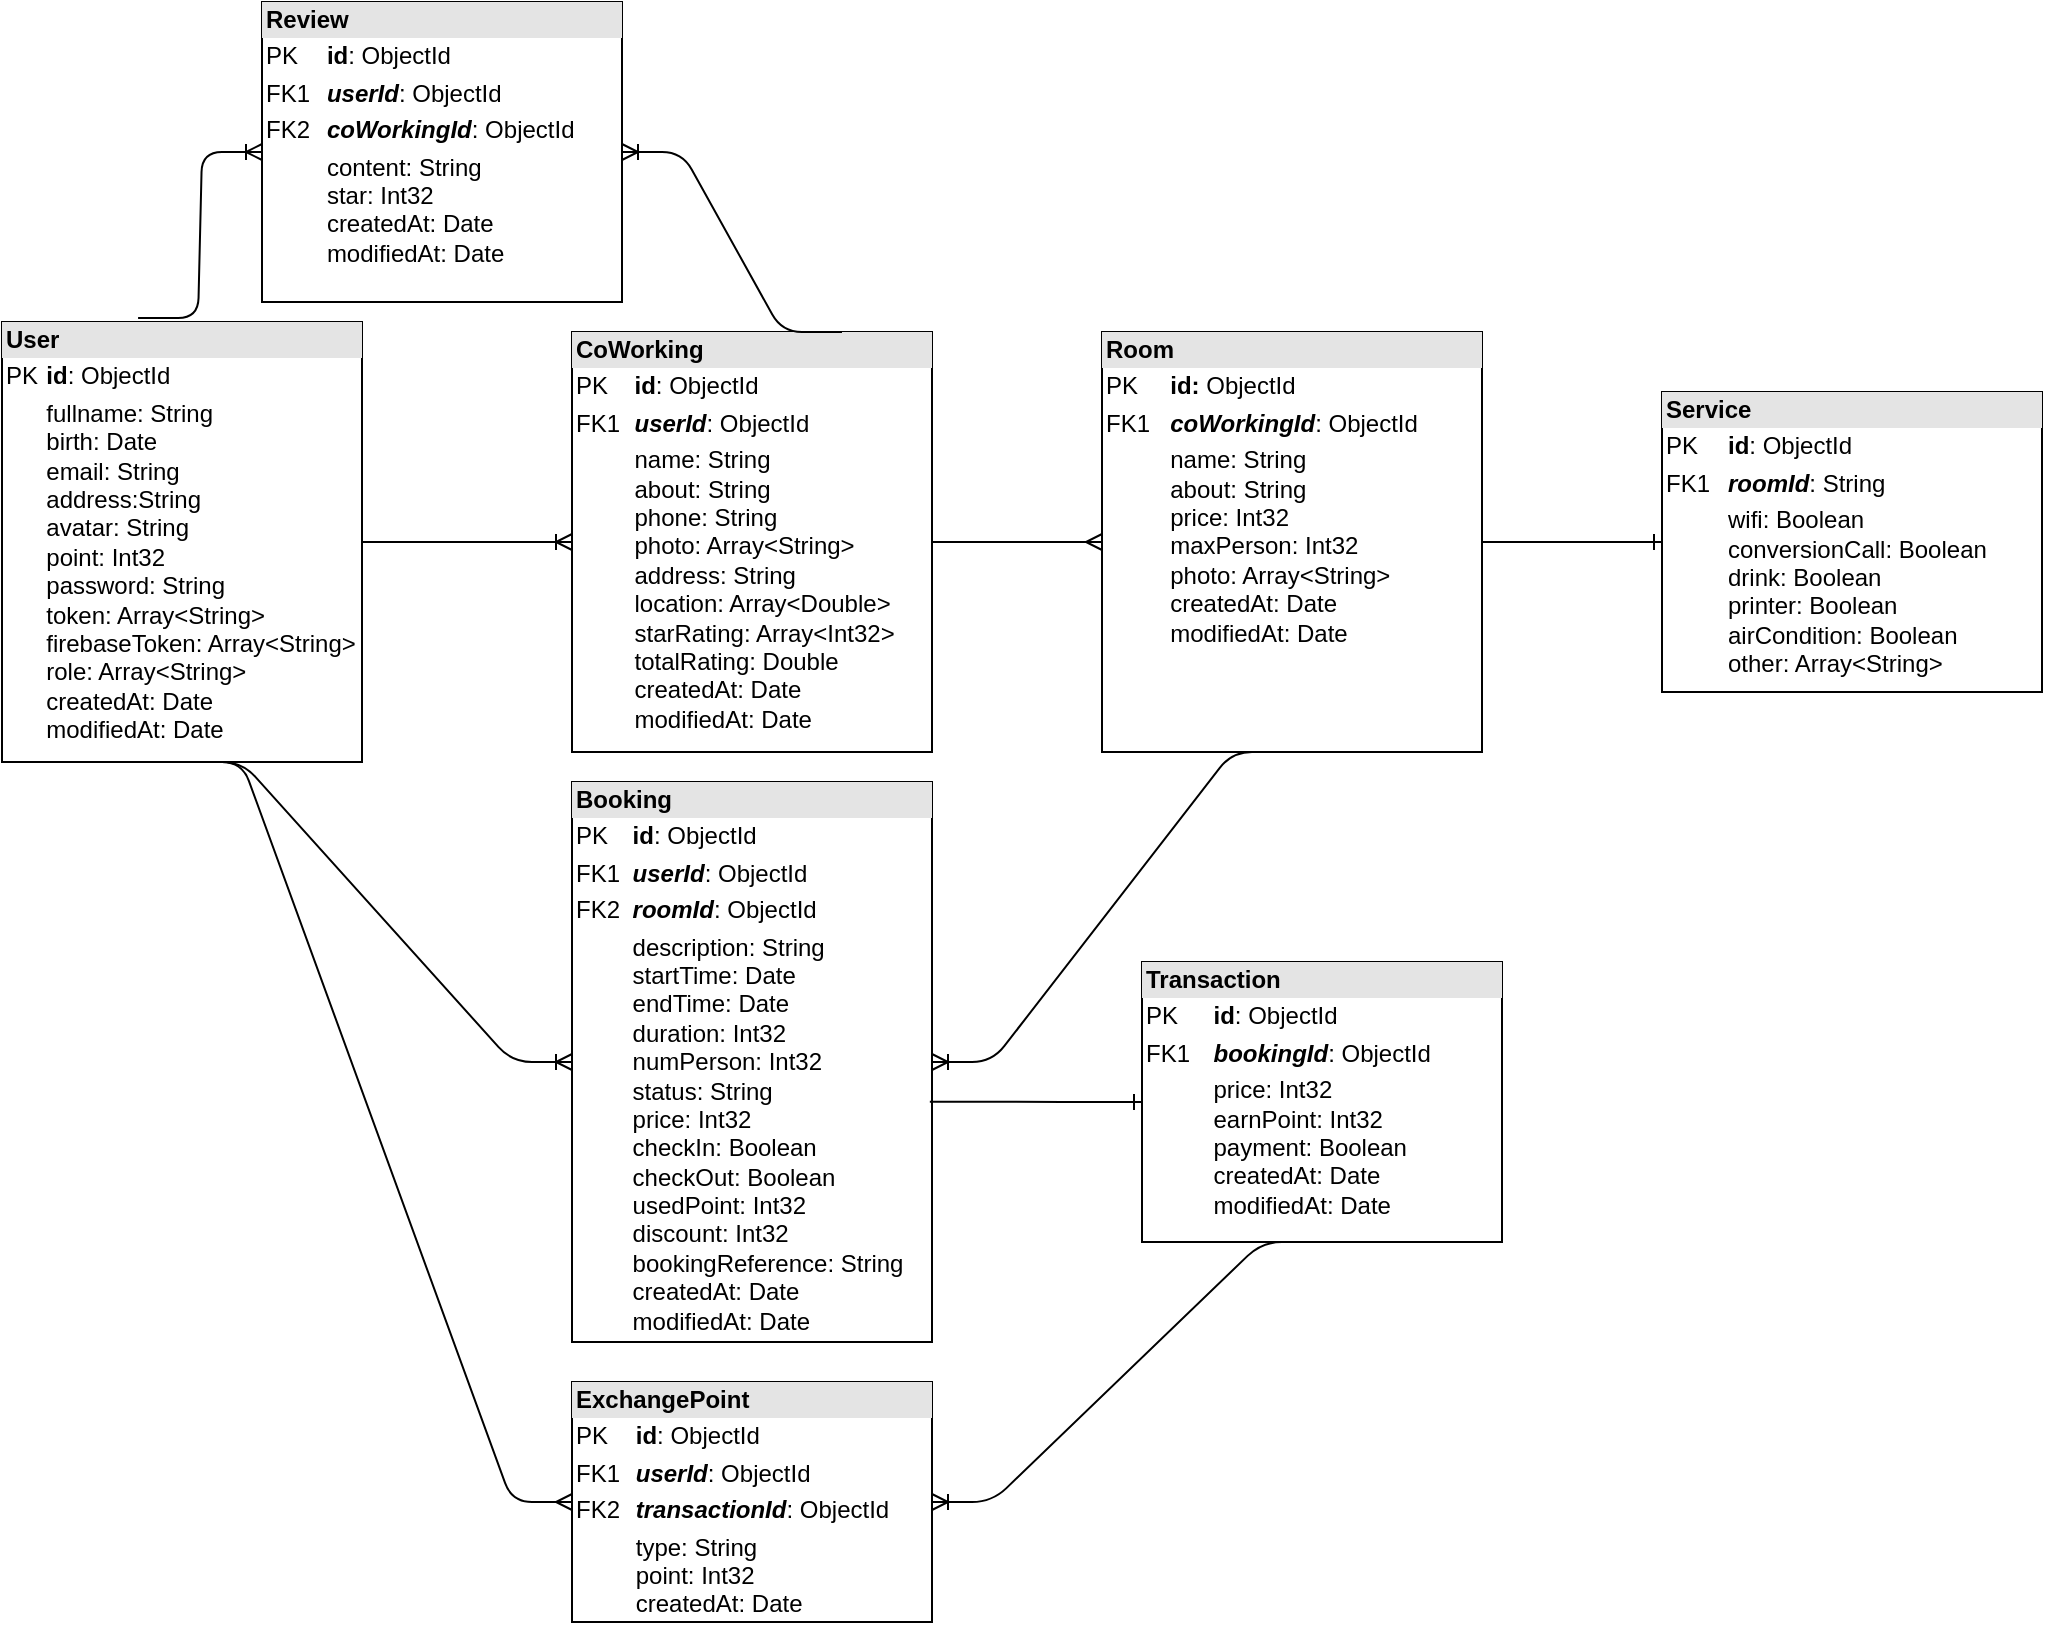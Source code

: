 <mxfile version="14.1.8" type="github">
  <diagram id="R2lEEEUBdFMjLlhIrx00" name="Page-1">
    <mxGraphModel dx="2272" dy="1904" grid="1" gridSize="10" guides="1" tooltips="1" connect="1" arrows="1" fold="1" page="1" pageScale="1" pageWidth="850" pageHeight="1100" math="0" shadow="0" extFonts="Permanent Marker^https://fonts.googleapis.com/css?family=Permanent+Marker">
      <root>
        <mxCell id="0" />
        <mxCell id="1" parent="0" />
        <mxCell id="uFh9z6F1MRZXEkdcedLP-1" value="&lt;div style=&quot;box-sizing: border-box ; width: 100% ; background: #e4e4e4 ; padding: 2px&quot;&gt;&lt;b&gt;User&lt;/b&gt;&lt;br&gt;&lt;/div&gt;&lt;table style=&quot;width: 100% ; font-size: 1em&quot; cellspacing=&quot;0&quot; cellpadding=&quot;2&quot;&gt;&lt;tbody&gt;&lt;tr&gt;&lt;td&gt;PK&lt;/td&gt;&lt;td&gt;&lt;b&gt;id&lt;/b&gt;: ObjectId&lt;br&gt;&lt;/td&gt;&lt;/tr&gt;&lt;tr&gt;&lt;td&gt;&lt;br&gt;&lt;/td&gt;&lt;td&gt;fullname: String&lt;br&gt;birth: Date&lt;br&gt;email: String&lt;br&gt;address:String&lt;br&gt;avatar: String&lt;br&gt;point: Int32&lt;br&gt;password: String&lt;br&gt;token: Array&amp;lt;String&amp;gt;&lt;br&gt;firebaseToken: Array&amp;lt;String&amp;gt;&lt;br&gt;role: Array&amp;lt;String&amp;gt;&lt;br&gt;createdAt: Date&lt;br&gt;modifiedAt: Date&lt;br&gt;&lt;br&gt;&lt;br&gt;&lt;/td&gt;&lt;/tr&gt;&lt;tr&gt;&lt;td&gt;&lt;br&gt;&lt;/td&gt;&lt;td&gt;&lt;br&gt;&lt;/td&gt;&lt;/tr&gt;&lt;/tbody&gt;&lt;/table&gt;" style="verticalAlign=top;align=left;overflow=fill;html=1;" parent="1" vertex="1">
          <mxGeometry x="-680" y="110" width="180" height="220" as="geometry" />
        </mxCell>
        <mxCell id="uFh9z6F1MRZXEkdcedLP-2" value="&lt;div style=&quot;box-sizing: border-box ; width: 100% ; background: #e4e4e4 ; padding: 2px&quot;&gt;&lt;b&gt;CoWorking&lt;/b&gt;&lt;/div&gt;&lt;table style=&quot;width: 100% ; font-size: 1em&quot; cellspacing=&quot;0&quot; cellpadding=&quot;2&quot;&gt;&lt;tbody&gt;&lt;tr&gt;&lt;td&gt;PK&lt;/td&gt;&lt;td&gt;&lt;b&gt;id&lt;/b&gt;: ObjectId&lt;br&gt;&lt;/td&gt;&lt;/tr&gt;&lt;tr&gt;&lt;td&gt;FK1&lt;/td&gt;&lt;td&gt;&lt;b&gt;&lt;i&gt;userId&lt;/i&gt;&lt;/b&gt;: ObjectId&lt;br&gt;&lt;/td&gt;&lt;/tr&gt;&lt;tr&gt;&lt;td&gt;&lt;br&gt;&lt;/td&gt;&lt;td&gt;name: String&lt;br&gt;about: String&lt;br&gt;phone: String&lt;br&gt;photo: Array&amp;lt;String&amp;gt;&lt;br&gt;address: String&lt;br&gt;location: Array&amp;lt;Double&amp;gt;&lt;br&gt;starRating: Array&amp;lt;Int32&amp;gt;&lt;br&gt;totalRating: Double&lt;br&gt;createdAt: Date&lt;br&gt;modifiedAt: Date&lt;br&gt;&lt;br&gt;&lt;/td&gt;&lt;/tr&gt;&lt;/tbody&gt;&lt;/table&gt;" style="verticalAlign=top;align=left;overflow=fill;html=1;fillColor=#ffffff;gradientColor=none;" parent="1" vertex="1">
          <mxGeometry x="-395" y="115" width="180" height="210" as="geometry" />
        </mxCell>
        <mxCell id="uFh9z6F1MRZXEkdcedLP-3" value="&lt;div style=&quot;box-sizing: border-box ; width: 100% ; background: #e4e4e4 ; padding: 2px&quot;&gt;&lt;b&gt;Room&lt;/b&gt;&lt;/div&gt;&lt;table style=&quot;width: 100% ; font-size: 1em&quot; cellspacing=&quot;0&quot; cellpadding=&quot;2&quot;&gt;&lt;tbody&gt;&lt;tr&gt;&lt;td&gt;PK&lt;/td&gt;&lt;td&gt;&lt;b&gt;id: &lt;/b&gt;ObjectId&lt;br&gt;&lt;b&gt;&lt;/b&gt;&lt;/td&gt;&lt;/tr&gt;&lt;tr&gt;&lt;td&gt;FK1&lt;/td&gt;&lt;td&gt;&lt;i&gt;&lt;b&gt;coWorkingId&lt;/b&gt;&lt;/i&gt;: ObjectId&lt;br&gt;&lt;/td&gt;&lt;/tr&gt;&lt;tr&gt;&lt;td&gt;&lt;br&gt;&lt;/td&gt;&lt;td&gt;name: String&lt;br&gt;about: String&lt;br&gt;price: Int32&lt;br&gt;maxPerson: Int32&lt;br&gt;photo: Array&amp;lt;String&amp;gt;&lt;br&gt;createdAt: Date&lt;br&gt;modifiedAt: Date&lt;br&gt;&lt;br&gt;&lt;/td&gt;&lt;/tr&gt;&lt;/tbody&gt;&lt;/table&gt;" style="verticalAlign=top;align=left;overflow=fill;html=1;fillColor=#ffffff;gradientColor=none;" parent="1" vertex="1">
          <mxGeometry x="-130" y="115" width="190" height="210" as="geometry" />
        </mxCell>
        <mxCell id="uFh9z6F1MRZXEkdcedLP-16" value="" style="edgeStyle=entityRelationEdgeStyle;fontSize=12;html=1;endArrow=ERoneToMany;" parent="1" source="uFh9z6F1MRZXEkdcedLP-1" target="uFh9z6F1MRZXEkdcedLP-2" edge="1">
          <mxGeometry width="100" height="100" relative="1" as="geometry">
            <mxPoint x="-360" y="470" as="sourcePoint" />
            <mxPoint x="-260" y="370" as="targetPoint" />
          </mxGeometry>
        </mxCell>
        <mxCell id="uFh9z6F1MRZXEkdcedLP-17" value="" style="edgeStyle=entityRelationEdgeStyle;fontSize=12;html=1;endArrow=ERmany;" parent="1" source="uFh9z6F1MRZXEkdcedLP-2" target="uFh9z6F1MRZXEkdcedLP-3" edge="1">
          <mxGeometry width="100" height="100" relative="1" as="geometry">
            <mxPoint x="-360" y="470" as="sourcePoint" />
            <mxPoint x="-260" y="370" as="targetPoint" />
          </mxGeometry>
        </mxCell>
        <mxCell id="uFh9z6F1MRZXEkdcedLP-31" value="&lt;div style=&quot;box-sizing: border-box ; width: 100% ; background: #e4e4e4 ; padding: 2px&quot;&gt;&lt;b&gt;Service&lt;/b&gt;&lt;/div&gt;&lt;table style=&quot;width: 100% ; font-size: 1em&quot; cellspacing=&quot;0&quot; cellpadding=&quot;2&quot;&gt;&lt;tbody&gt;&lt;tr&gt;&lt;td&gt;PK&lt;/td&gt;&lt;td&gt;&lt;b&gt;id&lt;/b&gt;: ObjectId&lt;br&gt;&lt;/td&gt;&lt;/tr&gt;&lt;tr&gt;&lt;td&gt;FK1&lt;/td&gt;&lt;td&gt;&lt;i&gt;&lt;b&gt;roomId&lt;/b&gt;&lt;/i&gt;: String&lt;br&gt;&lt;/td&gt;&lt;/tr&gt;&lt;tr&gt;&lt;td&gt;&lt;br&gt;&lt;/td&gt;&lt;td&gt;wifi: Boolean&lt;br&gt;conversionCall: Boolean&lt;br&gt;drink: Boolean&lt;br&gt;printer: Boolean&lt;br&gt;airCondition: Boolean&lt;br&gt;other: Array&amp;lt;String&amp;gt;&lt;br&gt;&lt;br&gt;&lt;/td&gt;&lt;/tr&gt;&lt;/tbody&gt;&lt;/table&gt;" style="verticalAlign=top;align=left;overflow=fill;html=1;" parent="1" vertex="1">
          <mxGeometry x="150" y="145" width="190" height="150" as="geometry" />
        </mxCell>
        <mxCell id="uFh9z6F1MRZXEkdcedLP-32" value="" style="edgeStyle=entityRelationEdgeStyle;fontSize=12;html=1;endArrow=ERone;endFill=1;" parent="1" source="uFh9z6F1MRZXEkdcedLP-3" target="uFh9z6F1MRZXEkdcedLP-31" edge="1">
          <mxGeometry width="100" height="100" relative="1" as="geometry">
            <mxPoint x="-90" y="450" as="sourcePoint" />
            <mxPoint x="200" y="340" as="targetPoint" />
          </mxGeometry>
        </mxCell>
        <mxCell id="uFh9z6F1MRZXEkdcedLP-33" value="&lt;div style=&quot;box-sizing: border-box ; width: 100% ; background: #e4e4e4 ; padding: 2px&quot;&gt;&lt;b&gt;Review&lt;/b&gt;&lt;/div&gt;&lt;table style=&quot;width: 100% ; font-size: 1em&quot; cellspacing=&quot;0&quot; cellpadding=&quot;2&quot;&gt;&lt;tbody&gt;&lt;tr&gt;&lt;td&gt;PK&lt;/td&gt;&lt;td&gt;&lt;b&gt;id&lt;/b&gt;: ObjectId&lt;br&gt;&lt;/td&gt;&lt;/tr&gt;&lt;tr&gt;&lt;td&gt;FK1&lt;/td&gt;&lt;td&gt;&lt;i&gt;&lt;b&gt;userId&lt;/b&gt;&lt;/i&gt;: ObjectId&lt;br&gt;&lt;/td&gt;&lt;/tr&gt;&lt;tr&gt;&lt;td&gt;FK2&lt;br&gt;&lt;/td&gt;&lt;td&gt;&lt;i&gt;&lt;b&gt;coWorkingId&lt;/b&gt;&lt;/i&gt;: ObjectId&lt;br&gt;&lt;/td&gt;&lt;/tr&gt;&lt;tr&gt;&lt;td&gt;&lt;br&gt;&lt;/td&gt;&lt;td&gt;content: String&lt;br&gt;star: Int32&lt;br&gt;createdAt: Date&lt;br&gt;modifiedAt: Date&lt;br&gt;&lt;br&gt;&lt;/td&gt;&lt;/tr&gt;&lt;/tbody&gt;&lt;/table&gt;" style="verticalAlign=top;align=left;overflow=fill;html=1;" parent="1" vertex="1">
          <mxGeometry x="-550" y="-50" width="180" height="150" as="geometry" />
        </mxCell>
        <mxCell id="uFh9z6F1MRZXEkdcedLP-34" value="" style="edgeStyle=entityRelationEdgeStyle;fontSize=12;html=1;endArrow=ERoneToMany;entryX=0;entryY=0.5;entryDx=0;entryDy=0;exitX=0.378;exitY=-0.009;exitDx=0;exitDy=0;exitPerimeter=0;" parent="1" source="uFh9z6F1MRZXEkdcedLP-1" target="uFh9z6F1MRZXEkdcedLP-33" edge="1">
          <mxGeometry width="100" height="100" relative="1" as="geometry">
            <mxPoint x="-580" y="130" as="sourcePoint" />
            <mxPoint x="-480" y="30" as="targetPoint" />
          </mxGeometry>
        </mxCell>
        <mxCell id="uFh9z6F1MRZXEkdcedLP-36" value="" style="edgeStyle=entityRelationEdgeStyle;fontSize=12;html=1;endArrow=ERoneToMany;exitX=0.75;exitY=0;exitDx=0;exitDy=0;" parent="1" source="uFh9z6F1MRZXEkdcedLP-2" target="uFh9z6F1MRZXEkdcedLP-33" edge="1">
          <mxGeometry width="100" height="100" relative="1" as="geometry">
            <mxPoint x="-200" y="180" as="sourcePoint" />
            <mxPoint x="-100" y="80" as="targetPoint" />
          </mxGeometry>
        </mxCell>
        <mxCell id="uFh9z6F1MRZXEkdcedLP-37" value="&lt;div style=&quot;box-sizing: border-box ; width: 100% ; background: #e4e4e4 ; padding: 2px&quot;&gt;&lt;b&gt;Booking&lt;/b&gt;&lt;/div&gt;&lt;table style=&quot;width: 100% ; font-size: 1em&quot; cellspacing=&quot;0&quot; cellpadding=&quot;2&quot;&gt;&lt;tbody&gt;&lt;tr&gt;&lt;td&gt;PK&lt;/td&gt;&lt;td&gt;&lt;b&gt;id&lt;/b&gt;: ObjectId&lt;br&gt;&lt;/td&gt;&lt;/tr&gt;&lt;tr&gt;&lt;td&gt;FK1&lt;/td&gt;&lt;td&gt;&lt;i&gt;&lt;b&gt;userId&lt;/b&gt;&lt;/i&gt;: ObjectId&lt;br&gt;&lt;/td&gt;&lt;/tr&gt;&lt;tr&gt;&lt;td&gt;FK2&lt;br&gt;&lt;/td&gt;&lt;td&gt;&lt;i&gt;&lt;b&gt;roomId&lt;/b&gt;&lt;/i&gt;: ObjectId&lt;br&gt;&lt;/td&gt;&lt;/tr&gt;&lt;tr&gt;&lt;td&gt;&lt;br&gt;&lt;/td&gt;&lt;td&gt;description: String&lt;br&gt;startTime: Date&lt;br&gt;endTime: Date&lt;br&gt;duration: Int32&lt;br&gt;numPerson: Int32&lt;br&gt;status: String&lt;br&gt;price: Int32&lt;br&gt;checkIn: Boolean &lt;br&gt;checkOut: Boolean&lt;br&gt;usedPoint: Int32&lt;br&gt;discount: Int32&lt;br&gt;bookingReference: String&lt;br&gt;createdAt: Date&lt;br&gt;modifiedAt: Date&lt;br&gt;&lt;br&gt;&lt;/td&gt;&lt;/tr&gt;&lt;/tbody&gt;&lt;/table&gt;" style="verticalAlign=top;align=left;overflow=fill;html=1;" parent="1" vertex="1">
          <mxGeometry x="-395" y="340" width="180" height="280" as="geometry" />
        </mxCell>
        <mxCell id="uFh9z6F1MRZXEkdcedLP-38" value="" style="edgeStyle=entityRelationEdgeStyle;fontSize=12;html=1;endArrow=ERoneToMany;exitX=0.5;exitY=1;exitDx=0;exitDy=0;entryX=0;entryY=0.5;entryDx=0;entryDy=0;" parent="1" source="uFh9z6F1MRZXEkdcedLP-1" target="uFh9z6F1MRZXEkdcedLP-37" edge="1">
          <mxGeometry width="100" height="100" relative="1" as="geometry">
            <mxPoint x="-200" y="340" as="sourcePoint" />
            <mxPoint x="-100" y="240" as="targetPoint" />
          </mxGeometry>
        </mxCell>
        <mxCell id="uFh9z6F1MRZXEkdcedLP-39" value="" style="edgeStyle=entityRelationEdgeStyle;fontSize=12;html=1;endArrow=ERoneToMany;exitX=0.5;exitY=1;exitDx=0;exitDy=0;" parent="1" source="uFh9z6F1MRZXEkdcedLP-3" target="uFh9z6F1MRZXEkdcedLP-37" edge="1">
          <mxGeometry width="100" height="100" relative="1" as="geometry">
            <mxPoint x="-200" y="340" as="sourcePoint" />
            <mxPoint x="-100" y="240" as="targetPoint" />
          </mxGeometry>
        </mxCell>
        <mxCell id="uFh9z6F1MRZXEkdcedLP-40" value="&lt;div style=&quot;box-sizing: border-box ; width: 100% ; background: #e4e4e4 ; padding: 2px&quot;&gt;&lt;b&gt;Transaction&lt;/b&gt;&lt;/div&gt;&lt;table style=&quot;width: 100% ; font-size: 1em&quot; cellspacing=&quot;0&quot; cellpadding=&quot;2&quot;&gt;&lt;tbody&gt;&lt;tr&gt;&lt;td&gt;PK&lt;/td&gt;&lt;td&gt;&lt;b&gt;id&lt;/b&gt;: ObjectId&lt;br&gt;&lt;/td&gt;&lt;/tr&gt;&lt;tr&gt;&lt;td&gt;FK1&lt;/td&gt;&lt;td&gt;&lt;i&gt;&lt;b&gt;bookingId&lt;/b&gt;&lt;/i&gt;: ObjectId&lt;br&gt;&lt;/td&gt;&lt;/tr&gt;&lt;tr&gt;&lt;td&gt;&lt;br&gt;&lt;/td&gt;&lt;td&gt;price: Int32&lt;br&gt;earnPoint: Int32&lt;br&gt;payment: Boolean&lt;br&gt;createdAt: Date&lt;br&gt;modifiedAt: Date&lt;br&gt;&lt;br&gt;&lt;/td&gt;&lt;/tr&gt;&lt;/tbody&gt;&lt;/table&gt;" style="verticalAlign=top;align=left;overflow=fill;html=1;" parent="1" vertex="1">
          <mxGeometry x="-110" y="430" width="180" height="140" as="geometry" />
        </mxCell>
        <mxCell id="uFh9z6F1MRZXEkdcedLP-41" value="" style="edgeStyle=entityRelationEdgeStyle;fontSize=12;html=1;endArrow=ERone;endFill=1;exitX=0.994;exitY=0.571;exitDx=0;exitDy=0;exitPerimeter=0;" parent="1" source="uFh9z6F1MRZXEkdcedLP-37" target="uFh9z6F1MRZXEkdcedLP-40" edge="1">
          <mxGeometry width="100" height="100" relative="1" as="geometry">
            <mxPoint x="-207" y="540" as="sourcePoint" />
            <mxPoint x="-100" y="230" as="targetPoint" />
          </mxGeometry>
        </mxCell>
        <mxCell id="uFh9z6F1MRZXEkdcedLP-42" value="&lt;div style=&quot;box-sizing: border-box ; width: 100% ; background: #e4e4e4 ; padding: 2px&quot;&gt;&lt;b&gt;ExchangePoint&lt;/b&gt;&lt;br&gt;&lt;/div&gt;&lt;table style=&quot;width: 100% ; font-size: 1em&quot; cellspacing=&quot;0&quot; cellpadding=&quot;2&quot;&gt;&lt;tbody&gt;&lt;tr&gt;&lt;td&gt;PK&lt;/td&gt;&lt;td&gt;&lt;b&gt;id&lt;/b&gt;: ObjectId&lt;br&gt;&lt;/td&gt;&lt;/tr&gt;&lt;tr&gt;&lt;td&gt;FK1&lt;/td&gt;&lt;td&gt;&lt;i&gt;&lt;b&gt;userId&lt;/b&gt;&lt;/i&gt;: ObjectId&lt;br&gt;&lt;/td&gt;&lt;/tr&gt;&lt;tr&gt;&lt;td&gt;FK2&lt;br&gt;&lt;/td&gt;&lt;td&gt;&lt;i&gt;&lt;b&gt;transactionId&lt;/b&gt;&lt;/i&gt;: ObjectId&lt;br&gt;&lt;/td&gt;&lt;/tr&gt;&lt;tr&gt;&lt;td&gt;&lt;br&gt;&lt;/td&gt;&lt;td&gt;type: String&lt;br&gt;point: Int32&lt;br&gt;createdAt: Date&lt;br&gt;&lt;br&gt;&lt;br&gt;&lt;/td&gt;&lt;/tr&gt;&lt;/tbody&gt;&lt;/table&gt;" style="verticalAlign=top;align=left;overflow=fill;html=1;" parent="1" vertex="1">
          <mxGeometry x="-395" y="640" width="180" height="120" as="geometry" />
        </mxCell>
        <mxCell id="uFh9z6F1MRZXEkdcedLP-45" value="" style="edgeStyle=entityRelationEdgeStyle;fontSize=12;html=1;endArrow=ERmany;exitX=0.5;exitY=1;exitDx=0;exitDy=0;" parent="1" source="uFh9z6F1MRZXEkdcedLP-1" target="uFh9z6F1MRZXEkdcedLP-42" edge="1">
          <mxGeometry width="100" height="100" relative="1" as="geometry">
            <mxPoint x="-840" y="300" as="sourcePoint" />
            <mxPoint x="-700" y="40" as="targetPoint" />
          </mxGeometry>
        </mxCell>
        <mxCell id="uFh9z6F1MRZXEkdcedLP-47" value="" style="edgeStyle=entityRelationEdgeStyle;fontSize=12;html=1;endArrow=ERoneToMany;exitX=0.5;exitY=1;exitDx=0;exitDy=0;" parent="1" source="uFh9z6F1MRZXEkdcedLP-40" target="uFh9z6F1MRZXEkdcedLP-42" edge="1">
          <mxGeometry width="100" height="100" relative="1" as="geometry">
            <mxPoint x="-200" y="450" as="sourcePoint" />
            <mxPoint x="-100" y="350" as="targetPoint" />
          </mxGeometry>
        </mxCell>
      </root>
    </mxGraphModel>
  </diagram>
</mxfile>
